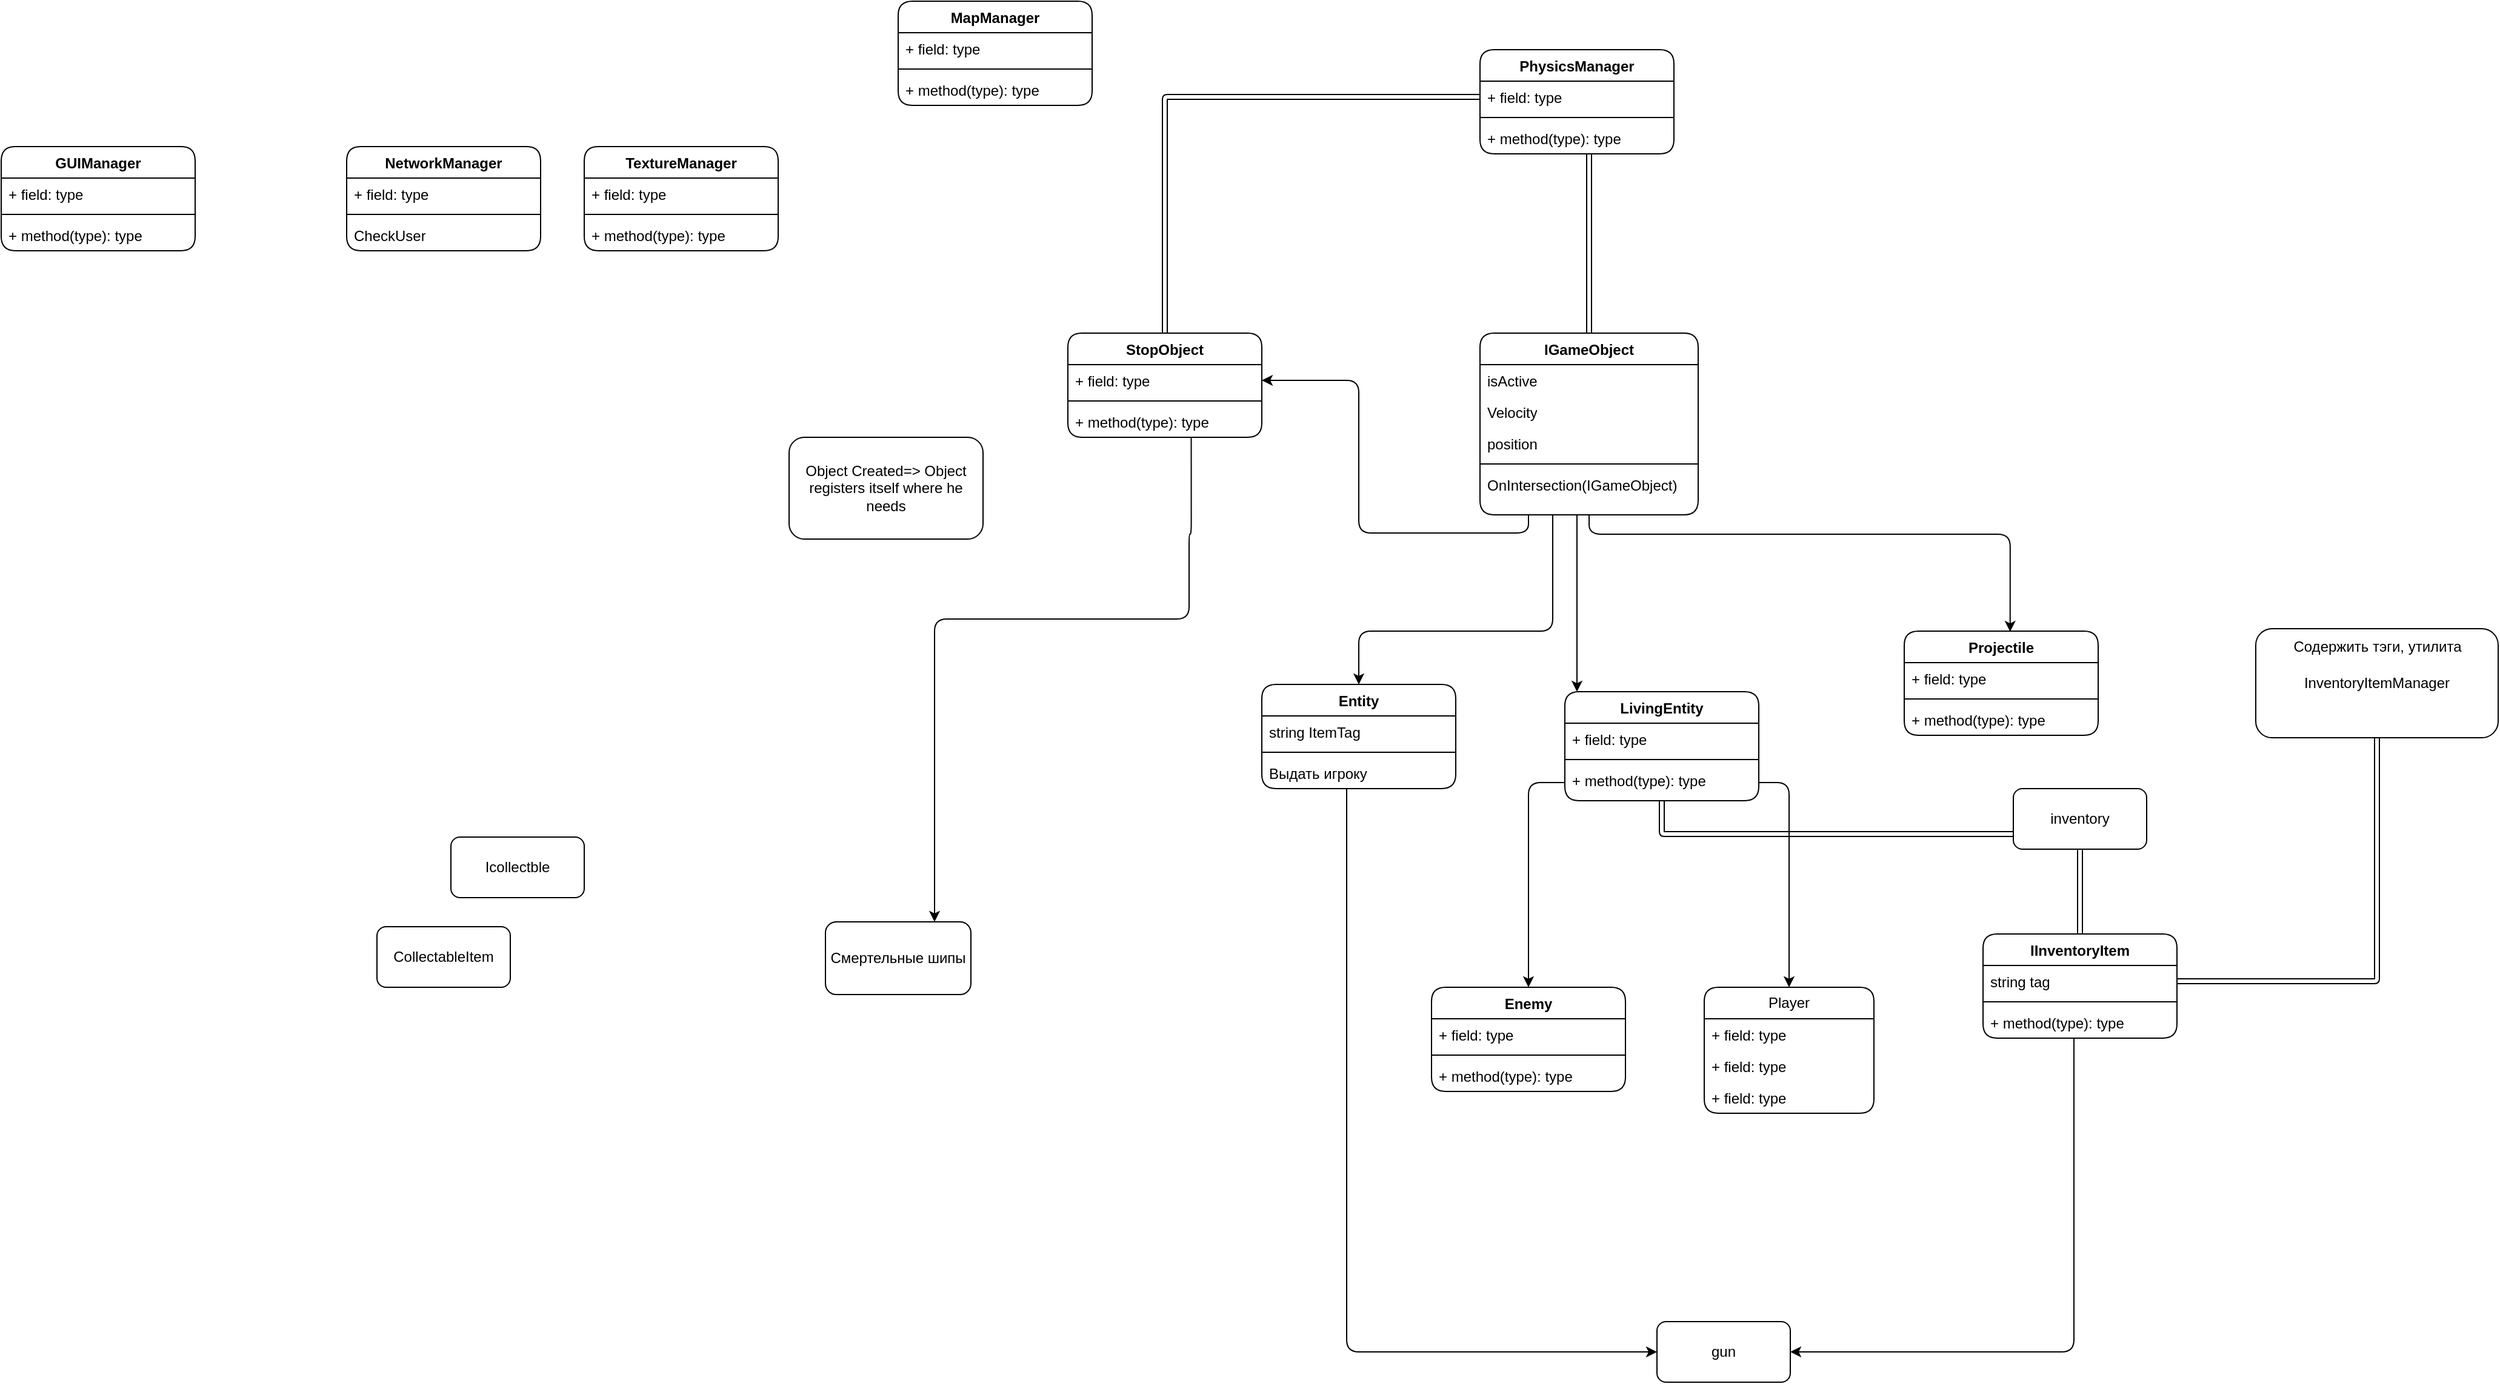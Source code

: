 <mxfile version="21.6.8" type="github">
  <diagram name="Page-1" id="xrVbIxzQs7RLVNrOqRsr">
    <mxGraphModel dx="3929" dy="1676" grid="1" gridSize="10" guides="1" tooltips="1" connect="1" arrows="1" fold="1" page="1" pageScale="1" pageWidth="850" pageHeight="1100" math="0" shadow="0">
      <root>
        <mxCell id="0" />
        <mxCell id="1" parent="0" />
        <mxCell id="t3rC0Jj9k0UUYVAXmxBf-14" value="LivingEntity" style="swimlane;fontStyle=1;align=center;verticalAlign=top;childLayout=stackLayout;horizontal=1;startSize=26;horizontalStack=0;resizeParent=1;resizeParentMax=0;resizeLast=0;collapsible=1;marginBottom=0;whiteSpace=wrap;html=1;rounded=1;" vertex="1" parent="1">
          <mxGeometry x="-610" y="210" width="160" height="90" as="geometry" />
        </mxCell>
        <mxCell id="t3rC0Jj9k0UUYVAXmxBf-15" value="+ field: type" style="text;strokeColor=none;fillColor=none;align=left;verticalAlign=top;spacingLeft=4;spacingRight=4;overflow=hidden;rotatable=0;points=[[0,0.5],[1,0.5]];portConstraint=eastwest;whiteSpace=wrap;html=1;rounded=1;" vertex="1" parent="t3rC0Jj9k0UUYVAXmxBf-14">
          <mxGeometry y="26" width="160" height="26" as="geometry" />
        </mxCell>
        <mxCell id="t3rC0Jj9k0UUYVAXmxBf-16" value="" style="line;strokeWidth=1;fillColor=none;align=left;verticalAlign=middle;spacingTop=-1;spacingLeft=3;spacingRight=3;rotatable=0;labelPosition=right;points=[];portConstraint=eastwest;strokeColor=inherit;rounded=1;" vertex="1" parent="t3rC0Jj9k0UUYVAXmxBf-14">
          <mxGeometry y="52" width="160" height="8" as="geometry" />
        </mxCell>
        <mxCell id="t3rC0Jj9k0UUYVAXmxBf-17" value="+ method(type): type" style="text;strokeColor=none;fillColor=none;align=left;verticalAlign=top;spacingLeft=4;spacingRight=4;overflow=hidden;rotatable=0;points=[[0,0.5],[1,0.5]];portConstraint=eastwest;whiteSpace=wrap;html=1;rounded=1;" vertex="1" parent="t3rC0Jj9k0UUYVAXmxBf-14">
          <mxGeometry y="60" width="160" height="30" as="geometry" />
        </mxCell>
        <mxCell id="t3rC0Jj9k0UUYVAXmxBf-19" value="Enemy" style="swimlane;fontStyle=1;align=center;verticalAlign=top;childLayout=stackLayout;horizontal=1;startSize=26;horizontalStack=0;resizeParent=1;resizeParentMax=0;resizeLast=0;collapsible=1;marginBottom=0;whiteSpace=wrap;html=1;rounded=1;" vertex="1" parent="1">
          <mxGeometry x="-720" y="454" width="160" height="86" as="geometry" />
        </mxCell>
        <mxCell id="t3rC0Jj9k0UUYVAXmxBf-20" value="+ field: type" style="text;strokeColor=none;fillColor=none;align=left;verticalAlign=top;spacingLeft=4;spacingRight=4;overflow=hidden;rotatable=0;points=[[0,0.5],[1,0.5]];portConstraint=eastwest;whiteSpace=wrap;html=1;rounded=1;" vertex="1" parent="t3rC0Jj9k0UUYVAXmxBf-19">
          <mxGeometry y="26" width="160" height="26" as="geometry" />
        </mxCell>
        <mxCell id="t3rC0Jj9k0UUYVAXmxBf-21" value="" style="line;strokeWidth=1;fillColor=none;align=left;verticalAlign=middle;spacingTop=-1;spacingLeft=3;spacingRight=3;rotatable=0;labelPosition=right;points=[];portConstraint=eastwest;strokeColor=inherit;rounded=1;" vertex="1" parent="t3rC0Jj9k0UUYVAXmxBf-19">
          <mxGeometry y="52" width="160" height="8" as="geometry" />
        </mxCell>
        <mxCell id="t3rC0Jj9k0UUYVAXmxBf-22" value="+ method(type): type" style="text;strokeColor=none;fillColor=none;align=left;verticalAlign=top;spacingLeft=4;spacingRight=4;overflow=hidden;rotatable=0;points=[[0,0.5],[1,0.5]];portConstraint=eastwest;whiteSpace=wrap;html=1;rounded=1;" vertex="1" parent="t3rC0Jj9k0UUYVAXmxBf-19">
          <mxGeometry y="60" width="160" height="26" as="geometry" />
        </mxCell>
        <mxCell id="t3rC0Jj9k0UUYVAXmxBf-23" value="Player" style="swimlane;fontStyle=0;childLayout=stackLayout;horizontal=1;startSize=26;fillColor=none;horizontalStack=0;resizeParent=1;resizeParentMax=0;resizeLast=0;collapsible=1;marginBottom=0;whiteSpace=wrap;html=1;rounded=1;" vertex="1" parent="1">
          <mxGeometry x="-495" y="454" width="140" height="104" as="geometry" />
        </mxCell>
        <mxCell id="t3rC0Jj9k0UUYVAXmxBf-24" value="+ field: type" style="text;strokeColor=none;fillColor=none;align=left;verticalAlign=top;spacingLeft=4;spacingRight=4;overflow=hidden;rotatable=0;points=[[0,0.5],[1,0.5]];portConstraint=eastwest;whiteSpace=wrap;html=1;rounded=1;" vertex="1" parent="t3rC0Jj9k0UUYVAXmxBf-23">
          <mxGeometry y="26" width="140" height="26" as="geometry" />
        </mxCell>
        <mxCell id="t3rC0Jj9k0UUYVAXmxBf-25" value="+ field: type" style="text;strokeColor=none;fillColor=none;align=left;verticalAlign=top;spacingLeft=4;spacingRight=4;overflow=hidden;rotatable=0;points=[[0,0.5],[1,0.5]];portConstraint=eastwest;whiteSpace=wrap;html=1;rounded=1;" vertex="1" parent="t3rC0Jj9k0UUYVAXmxBf-23">
          <mxGeometry y="52" width="140" height="26" as="geometry" />
        </mxCell>
        <mxCell id="t3rC0Jj9k0UUYVAXmxBf-26" value="+ field: type" style="text;strokeColor=none;fillColor=none;align=left;verticalAlign=top;spacingLeft=4;spacingRight=4;overflow=hidden;rotatable=0;points=[[0,0.5],[1,0.5]];portConstraint=eastwest;whiteSpace=wrap;html=1;rounded=1;" vertex="1" parent="t3rC0Jj9k0UUYVAXmxBf-23">
          <mxGeometry y="78" width="140" height="26" as="geometry" />
        </mxCell>
        <mxCell id="t3rC0Jj9k0UUYVAXmxBf-27" style="edgeStyle=orthogonalEdgeStyle;rounded=1;orthogonalLoop=1;jettySize=auto;html=1;exitX=1;exitY=0.5;exitDx=0;exitDy=0;entryX=0.5;entryY=0;entryDx=0;entryDy=0;" edge="1" parent="1" source="t3rC0Jj9k0UUYVAXmxBf-17" target="t3rC0Jj9k0UUYVAXmxBf-23">
          <mxGeometry relative="1" as="geometry" />
        </mxCell>
        <mxCell id="t3rC0Jj9k0UUYVAXmxBf-28" style="edgeStyle=orthogonalEdgeStyle;rounded=1;orthogonalLoop=1;jettySize=auto;html=1;exitX=0;exitY=0.5;exitDx=0;exitDy=0;" edge="1" parent="1" source="t3rC0Jj9k0UUYVAXmxBf-17" target="t3rC0Jj9k0UUYVAXmxBf-19">
          <mxGeometry relative="1" as="geometry" />
        </mxCell>
        <mxCell id="t3rC0Jj9k0UUYVAXmxBf-35" value="TextureManager" style="swimlane;fontStyle=1;align=center;verticalAlign=top;childLayout=stackLayout;horizontal=1;startSize=26;horizontalStack=0;resizeParent=1;resizeParentMax=0;resizeLast=0;collapsible=1;marginBottom=0;whiteSpace=wrap;html=1;rounded=1;" vertex="1" parent="1">
          <mxGeometry x="-1419" y="-240" width="160" height="86" as="geometry" />
        </mxCell>
        <mxCell id="t3rC0Jj9k0UUYVAXmxBf-36" value="+ field: type" style="text;strokeColor=none;fillColor=none;align=left;verticalAlign=top;spacingLeft=4;spacingRight=4;overflow=hidden;rotatable=0;points=[[0,0.5],[1,0.5]];portConstraint=eastwest;whiteSpace=wrap;html=1;rounded=1;" vertex="1" parent="t3rC0Jj9k0UUYVAXmxBf-35">
          <mxGeometry y="26" width="160" height="26" as="geometry" />
        </mxCell>
        <mxCell id="t3rC0Jj9k0UUYVAXmxBf-37" value="" style="line;strokeWidth=1;fillColor=none;align=left;verticalAlign=middle;spacingTop=-1;spacingLeft=3;spacingRight=3;rotatable=0;labelPosition=right;points=[];portConstraint=eastwest;strokeColor=inherit;rounded=1;" vertex="1" parent="t3rC0Jj9k0UUYVAXmxBf-35">
          <mxGeometry y="52" width="160" height="8" as="geometry" />
        </mxCell>
        <mxCell id="t3rC0Jj9k0UUYVAXmxBf-38" value="+ method(type): type" style="text;strokeColor=none;fillColor=none;align=left;verticalAlign=top;spacingLeft=4;spacingRight=4;overflow=hidden;rotatable=0;points=[[0,0.5],[1,0.5]];portConstraint=eastwest;whiteSpace=wrap;html=1;rounded=1;" vertex="1" parent="t3rC0Jj9k0UUYVAXmxBf-35">
          <mxGeometry y="60" width="160" height="26" as="geometry" />
        </mxCell>
        <mxCell id="t3rC0Jj9k0UUYVAXmxBf-39" value="GUIManager" style="swimlane;fontStyle=1;align=center;verticalAlign=top;childLayout=stackLayout;horizontal=1;startSize=26;horizontalStack=0;resizeParent=1;resizeParentMax=0;resizeLast=0;collapsible=1;marginBottom=0;whiteSpace=wrap;html=1;rounded=1;" vertex="1" parent="1">
          <mxGeometry x="-1900" y="-240" width="160" height="86" as="geometry" />
        </mxCell>
        <mxCell id="t3rC0Jj9k0UUYVAXmxBf-40" value="+ field: type" style="text;strokeColor=none;fillColor=none;align=left;verticalAlign=top;spacingLeft=4;spacingRight=4;overflow=hidden;rotatable=0;points=[[0,0.5],[1,0.5]];portConstraint=eastwest;whiteSpace=wrap;html=1;rounded=1;" vertex="1" parent="t3rC0Jj9k0UUYVAXmxBf-39">
          <mxGeometry y="26" width="160" height="26" as="geometry" />
        </mxCell>
        <mxCell id="t3rC0Jj9k0UUYVAXmxBf-41" value="" style="line;strokeWidth=1;fillColor=none;align=left;verticalAlign=middle;spacingTop=-1;spacingLeft=3;spacingRight=3;rotatable=0;labelPosition=right;points=[];portConstraint=eastwest;strokeColor=inherit;rounded=1;" vertex="1" parent="t3rC0Jj9k0UUYVAXmxBf-39">
          <mxGeometry y="52" width="160" height="8" as="geometry" />
        </mxCell>
        <mxCell id="t3rC0Jj9k0UUYVAXmxBf-42" value="+ method(type): type" style="text;strokeColor=none;fillColor=none;align=left;verticalAlign=top;spacingLeft=4;spacingRight=4;overflow=hidden;rotatable=0;points=[[0,0.5],[1,0.5]];portConstraint=eastwest;whiteSpace=wrap;html=1;rounded=1;" vertex="1" parent="t3rC0Jj9k0UUYVAXmxBf-39">
          <mxGeometry y="60" width="160" height="26" as="geometry" />
        </mxCell>
        <mxCell id="t3rC0Jj9k0UUYVAXmxBf-43" value="MapManager&lt;br&gt;" style="swimlane;fontStyle=1;align=center;verticalAlign=top;childLayout=stackLayout;horizontal=1;startSize=26;horizontalStack=0;resizeParent=1;resizeParentMax=0;resizeLast=0;collapsible=1;marginBottom=0;whiteSpace=wrap;html=1;rounded=1;" vertex="1" parent="1">
          <mxGeometry x="-1160" y="-360" width="160" height="86" as="geometry" />
        </mxCell>
        <mxCell id="t3rC0Jj9k0UUYVAXmxBf-44" value="+ field: type" style="text;strokeColor=none;fillColor=none;align=left;verticalAlign=top;spacingLeft=4;spacingRight=4;overflow=hidden;rotatable=0;points=[[0,0.5],[1,0.5]];portConstraint=eastwest;whiteSpace=wrap;html=1;rounded=1;" vertex="1" parent="t3rC0Jj9k0UUYVAXmxBf-43">
          <mxGeometry y="26" width="160" height="26" as="geometry" />
        </mxCell>
        <mxCell id="t3rC0Jj9k0UUYVAXmxBf-45" value="" style="line;strokeWidth=1;fillColor=none;align=left;verticalAlign=middle;spacingTop=-1;spacingLeft=3;spacingRight=3;rotatable=0;labelPosition=right;points=[];portConstraint=eastwest;strokeColor=inherit;rounded=1;" vertex="1" parent="t3rC0Jj9k0UUYVAXmxBf-43">
          <mxGeometry y="52" width="160" height="8" as="geometry" />
        </mxCell>
        <mxCell id="t3rC0Jj9k0UUYVAXmxBf-46" value="+ method(type): type" style="text;strokeColor=none;fillColor=none;align=left;verticalAlign=top;spacingLeft=4;spacingRight=4;overflow=hidden;rotatable=0;points=[[0,0.5],[1,0.5]];portConstraint=eastwest;whiteSpace=wrap;html=1;rounded=1;" vertex="1" parent="t3rC0Jj9k0UUYVAXmxBf-43">
          <mxGeometry y="60" width="160" height="26" as="geometry" />
        </mxCell>
        <mxCell id="t3rC0Jj9k0UUYVAXmxBf-75" style="edgeStyle=orthogonalEdgeStyle;rounded=1;orthogonalLoop=1;jettySize=auto;html=1;" edge="1" parent="1" source="t3rC0Jj9k0UUYVAXmxBf-47" target="t3rC0Jj9k0UUYVAXmxBf-14">
          <mxGeometry relative="1" as="geometry">
            <Array as="points">
              <mxPoint x="-600" y="150" />
              <mxPoint x="-600" y="150" />
            </Array>
          </mxGeometry>
        </mxCell>
        <mxCell id="t3rC0Jj9k0UUYVAXmxBf-90" style="edgeStyle=orthogonalEdgeStyle;rounded=1;orthogonalLoop=1;jettySize=auto;html=1;entryX=1;entryY=0.5;entryDx=0;entryDy=0;" edge="1" parent="1" source="t3rC0Jj9k0UUYVAXmxBf-47" target="t3rC0Jj9k0UUYVAXmxBf-65">
          <mxGeometry relative="1" as="geometry">
            <Array as="points">
              <mxPoint x="-640" y="79" />
              <mxPoint x="-780" y="79" />
              <mxPoint x="-780" y="-47" />
            </Array>
          </mxGeometry>
        </mxCell>
        <mxCell id="t3rC0Jj9k0UUYVAXmxBf-96" style="edgeStyle=orthogonalEdgeStyle;rounded=1;orthogonalLoop=1;jettySize=auto;html=1;entryX=0.546;entryY=0.006;entryDx=0;entryDy=0;entryPerimeter=0;" edge="1" parent="1" source="t3rC0Jj9k0UUYVAXmxBf-47" target="t3rC0Jj9k0UUYVAXmxBf-91">
          <mxGeometry relative="1" as="geometry">
            <Array as="points">
              <mxPoint x="-590" y="80" />
              <mxPoint x="-243" y="80" />
            </Array>
          </mxGeometry>
        </mxCell>
        <mxCell id="t3rC0Jj9k0UUYVAXmxBf-108" style="edgeStyle=orthogonalEdgeStyle;rounded=1;orthogonalLoop=1;jettySize=auto;html=1;entryX=0.75;entryY=0;entryDx=0;entryDy=0;exitX=0.636;exitY=0.987;exitDx=0;exitDy=0;exitPerimeter=0;" edge="1" parent="1" source="t3rC0Jj9k0UUYVAXmxBf-67" target="t3rC0Jj9k0UUYVAXmxBf-109">
          <mxGeometry relative="1" as="geometry">
            <mxPoint x="-1130" y="310" as="targetPoint" />
            <mxPoint x="-880" y="90" as="sourcePoint" />
            <Array as="points">
              <mxPoint x="-918" y="80" />
              <mxPoint x="-920" y="80" />
              <mxPoint x="-920" y="150" />
              <mxPoint x="-1130" y="150" />
            </Array>
          </mxGeometry>
        </mxCell>
        <mxCell id="t3rC0Jj9k0UUYVAXmxBf-47" value="IGameObject" style="swimlane;fontStyle=1;align=center;verticalAlign=top;childLayout=stackLayout;horizontal=1;startSize=26;horizontalStack=0;resizeParent=1;resizeParentMax=0;resizeLast=0;collapsible=1;marginBottom=0;whiteSpace=wrap;html=1;rounded=1;" vertex="1" parent="1">
          <mxGeometry x="-680" y="-86" width="180" height="150" as="geometry" />
        </mxCell>
        <mxCell id="t3rC0Jj9k0UUYVAXmxBf-48" value="isActive" style="text;strokeColor=none;fillColor=none;align=left;verticalAlign=top;spacingLeft=4;spacingRight=4;overflow=hidden;rotatable=0;points=[[0,0.5],[1,0.5]];portConstraint=eastwest;whiteSpace=wrap;html=1;rounded=1;" vertex="1" parent="t3rC0Jj9k0UUYVAXmxBf-47">
          <mxGeometry y="26" width="180" height="26" as="geometry" />
        </mxCell>
        <mxCell id="t3rC0Jj9k0UUYVAXmxBf-88" value="Velocity" style="text;strokeColor=none;fillColor=none;align=left;verticalAlign=top;spacingLeft=4;spacingRight=4;overflow=hidden;rotatable=0;points=[[0,0.5],[1,0.5]];portConstraint=eastwest;whiteSpace=wrap;html=1;rounded=1;" vertex="1" parent="t3rC0Jj9k0UUYVAXmxBf-47">
          <mxGeometry y="52" width="180" height="26" as="geometry" />
        </mxCell>
        <mxCell id="t3rC0Jj9k0UUYVAXmxBf-89" value="position" style="text;strokeColor=none;fillColor=none;align=left;verticalAlign=top;spacingLeft=4;spacingRight=4;overflow=hidden;rotatable=0;points=[[0,0.5],[1,0.5]];portConstraint=eastwest;whiteSpace=wrap;html=1;rounded=1;" vertex="1" parent="t3rC0Jj9k0UUYVAXmxBf-47">
          <mxGeometry y="78" width="180" height="26" as="geometry" />
        </mxCell>
        <mxCell id="t3rC0Jj9k0UUYVAXmxBf-49" value="" style="line;strokeWidth=1;fillColor=none;align=left;verticalAlign=middle;spacingTop=-1;spacingLeft=3;spacingRight=3;rotatable=0;labelPosition=right;points=[];portConstraint=eastwest;strokeColor=inherit;rounded=1;" vertex="1" parent="t3rC0Jj9k0UUYVAXmxBf-47">
          <mxGeometry y="104" width="180" height="8" as="geometry" />
        </mxCell>
        <mxCell id="t3rC0Jj9k0UUYVAXmxBf-50" value="OnIntersection(IGameObject)" style="text;strokeColor=none;fillColor=none;align=left;verticalAlign=top;spacingLeft=4;spacingRight=4;overflow=hidden;rotatable=0;points=[[0,0.5],[1,0.5]];portConstraint=eastwest;whiteSpace=wrap;html=1;rounded=1;" vertex="1" parent="t3rC0Jj9k0UUYVAXmxBf-47">
          <mxGeometry y="112" width="180" height="38" as="geometry" />
        </mxCell>
        <mxCell id="t3rC0Jj9k0UUYVAXmxBf-62" style="edgeStyle=orthogonalEdgeStyle;rounded=1;orthogonalLoop=1;jettySize=auto;html=1;shape=link;" edge="1" parent="1" source="t3rC0Jj9k0UUYVAXmxBf-51" target="t3rC0Jj9k0UUYVAXmxBf-47">
          <mxGeometry relative="1" as="geometry">
            <Array as="points">
              <mxPoint x="-590" y="-190" />
              <mxPoint x="-590" y="-190" />
            </Array>
          </mxGeometry>
        </mxCell>
        <mxCell id="t3rC0Jj9k0UUYVAXmxBf-51" value="PhysicsManager" style="swimlane;fontStyle=1;align=center;verticalAlign=top;childLayout=stackLayout;horizontal=1;startSize=26;horizontalStack=0;resizeParent=1;resizeParentMax=0;resizeLast=0;collapsible=1;marginBottom=0;whiteSpace=wrap;html=1;rounded=1;" vertex="1" parent="1">
          <mxGeometry x="-680" y="-320" width="160" height="86" as="geometry" />
        </mxCell>
        <mxCell id="t3rC0Jj9k0UUYVAXmxBf-52" value="+ field: type" style="text;strokeColor=none;fillColor=none;align=left;verticalAlign=top;spacingLeft=4;spacingRight=4;overflow=hidden;rotatable=0;points=[[0,0.5],[1,0.5]];portConstraint=eastwest;whiteSpace=wrap;html=1;rounded=1;" vertex="1" parent="t3rC0Jj9k0UUYVAXmxBf-51">
          <mxGeometry y="26" width="160" height="26" as="geometry" />
        </mxCell>
        <mxCell id="t3rC0Jj9k0UUYVAXmxBf-53" value="" style="line;strokeWidth=1;fillColor=none;align=left;verticalAlign=middle;spacingTop=-1;spacingLeft=3;spacingRight=3;rotatable=0;labelPosition=right;points=[];portConstraint=eastwest;strokeColor=inherit;rounded=1;" vertex="1" parent="t3rC0Jj9k0UUYVAXmxBf-51">
          <mxGeometry y="52" width="160" height="8" as="geometry" />
        </mxCell>
        <mxCell id="t3rC0Jj9k0UUYVAXmxBf-54" value="+ method(type): type" style="text;strokeColor=none;fillColor=none;align=left;verticalAlign=top;spacingLeft=4;spacingRight=4;overflow=hidden;rotatable=0;points=[[0,0.5],[1,0.5]];portConstraint=eastwest;whiteSpace=wrap;html=1;rounded=1;" vertex="1" parent="t3rC0Jj9k0UUYVAXmxBf-51">
          <mxGeometry y="60" width="160" height="26" as="geometry" />
        </mxCell>
        <mxCell id="t3rC0Jj9k0UUYVAXmxBf-84" style="edgeStyle=orthogonalEdgeStyle;rounded=1;orthogonalLoop=1;jettySize=auto;html=1;entryX=0;entryY=0.5;entryDx=0;entryDy=0;" edge="1" parent="1" source="t3rC0Jj9k0UUYVAXmxBf-57" target="t3rC0Jj9k0UUYVAXmxBf-81">
          <mxGeometry relative="1" as="geometry">
            <Array as="points">
              <mxPoint x="-790" y="755" />
            </Array>
          </mxGeometry>
        </mxCell>
        <mxCell id="t3rC0Jj9k0UUYVAXmxBf-57" value="Entity" style="swimlane;fontStyle=1;align=center;verticalAlign=top;childLayout=stackLayout;horizontal=1;startSize=26;horizontalStack=0;resizeParent=1;resizeParentMax=0;resizeLast=0;collapsible=1;marginBottom=0;whiteSpace=wrap;html=1;rounded=1;" vertex="1" parent="1">
          <mxGeometry x="-860" y="204" width="160" height="86" as="geometry" />
        </mxCell>
        <mxCell id="t3rC0Jj9k0UUYVAXmxBf-58" value="string ItemTag" style="text;strokeColor=none;fillColor=none;align=left;verticalAlign=top;spacingLeft=4;spacingRight=4;overflow=hidden;rotatable=0;points=[[0,0.5],[1,0.5]];portConstraint=eastwest;whiteSpace=wrap;html=1;rounded=1;" vertex="1" parent="t3rC0Jj9k0UUYVAXmxBf-57">
          <mxGeometry y="26" width="160" height="26" as="geometry" />
        </mxCell>
        <mxCell id="t3rC0Jj9k0UUYVAXmxBf-59" value="" style="line;strokeWidth=1;fillColor=none;align=left;verticalAlign=middle;spacingTop=-1;spacingLeft=3;spacingRight=3;rotatable=0;labelPosition=right;points=[];portConstraint=eastwest;strokeColor=inherit;rounded=1;" vertex="1" parent="t3rC0Jj9k0UUYVAXmxBf-57">
          <mxGeometry y="52" width="160" height="8" as="geometry" />
        </mxCell>
        <mxCell id="t3rC0Jj9k0UUYVAXmxBf-60" value="Выдать игроку" style="text;strokeColor=none;fillColor=none;align=left;verticalAlign=top;spacingLeft=4;spacingRight=4;overflow=hidden;rotatable=0;points=[[0,0.5],[1,0.5]];portConstraint=eastwest;whiteSpace=wrap;html=1;rounded=1;" vertex="1" parent="t3rC0Jj9k0UUYVAXmxBf-57">
          <mxGeometry y="60" width="160" height="26" as="geometry" />
        </mxCell>
        <mxCell id="t3rC0Jj9k0UUYVAXmxBf-63" style="edgeStyle=orthogonalEdgeStyle;rounded=1;orthogonalLoop=1;jettySize=auto;html=1;entryX=0.5;entryY=0;entryDx=0;entryDy=0;" edge="1" parent="1" source="t3rC0Jj9k0UUYVAXmxBf-50" target="t3rC0Jj9k0UUYVAXmxBf-57">
          <mxGeometry relative="1" as="geometry">
            <Array as="points">
              <mxPoint x="-620" y="160" />
              <mxPoint x="-780" y="160" />
            </Array>
          </mxGeometry>
        </mxCell>
        <mxCell id="t3rC0Jj9k0UUYVAXmxBf-64" value="StopObject" style="swimlane;fontStyle=1;align=center;verticalAlign=top;childLayout=stackLayout;horizontal=1;startSize=26;horizontalStack=0;resizeParent=1;resizeParentMax=0;resizeLast=0;collapsible=1;marginBottom=0;whiteSpace=wrap;html=1;rounded=1;" vertex="1" parent="1">
          <mxGeometry x="-1020" y="-86" width="160" height="86" as="geometry" />
        </mxCell>
        <mxCell id="t3rC0Jj9k0UUYVAXmxBf-65" value="+ field: type" style="text;strokeColor=none;fillColor=none;align=left;verticalAlign=top;spacingLeft=4;spacingRight=4;overflow=hidden;rotatable=0;points=[[0,0.5],[1,0.5]];portConstraint=eastwest;whiteSpace=wrap;html=1;rounded=1;" vertex="1" parent="t3rC0Jj9k0UUYVAXmxBf-64">
          <mxGeometry y="26" width="160" height="26" as="geometry" />
        </mxCell>
        <mxCell id="t3rC0Jj9k0UUYVAXmxBf-66" value="" style="line;strokeWidth=1;fillColor=none;align=left;verticalAlign=middle;spacingTop=-1;spacingLeft=3;spacingRight=3;rotatable=0;labelPosition=right;points=[];portConstraint=eastwest;strokeColor=inherit;rounded=1;" vertex="1" parent="t3rC0Jj9k0UUYVAXmxBf-64">
          <mxGeometry y="52" width="160" height="8" as="geometry" />
        </mxCell>
        <mxCell id="t3rC0Jj9k0UUYVAXmxBf-67" value="+ method(type): type" style="text;strokeColor=none;fillColor=none;align=left;verticalAlign=top;spacingLeft=4;spacingRight=4;overflow=hidden;rotatable=0;points=[[0,0.5],[1,0.5]];portConstraint=eastwest;whiteSpace=wrap;html=1;rounded=1;" vertex="1" parent="t3rC0Jj9k0UUYVAXmxBf-64">
          <mxGeometry y="60" width="160" height="26" as="geometry" />
        </mxCell>
        <mxCell id="t3rC0Jj9k0UUYVAXmxBf-68" style="edgeStyle=orthogonalEdgeStyle;rounded=1;orthogonalLoop=1;jettySize=auto;html=1;entryX=0.5;entryY=0;entryDx=0;entryDy=0;shape=link;" edge="1" parent="1" source="t3rC0Jj9k0UUYVAXmxBf-52" target="t3rC0Jj9k0UUYVAXmxBf-64">
          <mxGeometry relative="1" as="geometry" />
        </mxCell>
        <mxCell id="t3rC0Jj9k0UUYVAXmxBf-70" value="Object Created=&amp;gt; Object registers itself where he needs" style="html=1;whiteSpace=wrap;rounded=1;" vertex="1" parent="1">
          <mxGeometry x="-1250" width="160" height="84" as="geometry" />
        </mxCell>
        <mxCell id="t3rC0Jj9k0UUYVAXmxBf-71" value="IInventoryItem" style="swimlane;fontStyle=1;align=center;verticalAlign=top;childLayout=stackLayout;horizontal=1;startSize=26;horizontalStack=0;resizeParent=1;resizeParentMax=0;resizeLast=0;collapsible=1;marginBottom=0;whiteSpace=wrap;html=1;rounded=1;" vertex="1" parent="1">
          <mxGeometry x="-265" y="410" width="160" height="86" as="geometry" />
        </mxCell>
        <mxCell id="t3rC0Jj9k0UUYVAXmxBf-72" value="string tag" style="text;strokeColor=none;fillColor=none;align=left;verticalAlign=top;spacingLeft=4;spacingRight=4;overflow=hidden;rotatable=0;points=[[0,0.5],[1,0.5]];portConstraint=eastwest;whiteSpace=wrap;html=1;rounded=1;" vertex="1" parent="t3rC0Jj9k0UUYVAXmxBf-71">
          <mxGeometry y="26" width="160" height="26" as="geometry" />
        </mxCell>
        <mxCell id="t3rC0Jj9k0UUYVAXmxBf-73" value="" style="line;strokeWidth=1;fillColor=none;align=left;verticalAlign=middle;spacingTop=-1;spacingLeft=3;spacingRight=3;rotatable=0;labelPosition=right;points=[];portConstraint=eastwest;strokeColor=inherit;rounded=1;" vertex="1" parent="t3rC0Jj9k0UUYVAXmxBf-71">
          <mxGeometry y="52" width="160" height="8" as="geometry" />
        </mxCell>
        <mxCell id="t3rC0Jj9k0UUYVAXmxBf-74" value="+ method(type): type" style="text;strokeColor=none;fillColor=none;align=left;verticalAlign=top;spacingLeft=4;spacingRight=4;overflow=hidden;rotatable=0;points=[[0,0.5],[1,0.5]];portConstraint=eastwest;whiteSpace=wrap;html=1;rounded=1;" vertex="1" parent="t3rC0Jj9k0UUYVAXmxBf-71">
          <mxGeometry y="60" width="160" height="26" as="geometry" />
        </mxCell>
        <mxCell id="t3rC0Jj9k0UUYVAXmxBf-80" style="edgeStyle=orthogonalEdgeStyle;rounded=1;orthogonalLoop=1;jettySize=auto;html=1;entryX=0.5;entryY=0;entryDx=0;entryDy=0;shape=link;" edge="1" parent="1" source="t3rC0Jj9k0UUYVAXmxBf-77" target="t3rC0Jj9k0UUYVAXmxBf-71">
          <mxGeometry relative="1" as="geometry" />
        </mxCell>
        <mxCell id="t3rC0Jj9k0UUYVAXmxBf-77" value="inventory" style="html=1;whiteSpace=wrap;rounded=1;" vertex="1" parent="1">
          <mxGeometry x="-240" y="290" width="110" height="50" as="geometry" />
        </mxCell>
        <mxCell id="t3rC0Jj9k0UUYVAXmxBf-79" style="edgeStyle=orthogonalEdgeStyle;rounded=1;orthogonalLoop=1;jettySize=auto;html=1;entryX=0;entryY=0.75;entryDx=0;entryDy=0;shape=link;" edge="1" parent="1" source="t3rC0Jj9k0UUYVAXmxBf-14" target="t3rC0Jj9k0UUYVAXmxBf-77">
          <mxGeometry relative="1" as="geometry">
            <Array as="points">
              <mxPoint x="-530" y="328" />
            </Array>
          </mxGeometry>
        </mxCell>
        <mxCell id="t3rC0Jj9k0UUYVAXmxBf-81" value="gun" style="html=1;whiteSpace=wrap;rounded=1;" vertex="1" parent="1">
          <mxGeometry x="-534" y="730" width="110" height="50" as="geometry" />
        </mxCell>
        <mxCell id="t3rC0Jj9k0UUYVAXmxBf-82" style="edgeStyle=orthogonalEdgeStyle;rounded=1;orthogonalLoop=1;jettySize=auto;html=1;entryX=1;entryY=0.5;entryDx=0;entryDy=0;" edge="1" parent="1" source="t3rC0Jj9k0UUYVAXmxBf-74" target="t3rC0Jj9k0UUYVAXmxBf-81">
          <mxGeometry relative="1" as="geometry">
            <Array as="points">
              <mxPoint x="-190" y="755" />
            </Array>
          </mxGeometry>
        </mxCell>
        <mxCell id="t3rC0Jj9k0UUYVAXmxBf-91" value="Projectile" style="swimlane;fontStyle=1;align=center;verticalAlign=top;childLayout=stackLayout;horizontal=1;startSize=26;horizontalStack=0;resizeParent=1;resizeParentMax=0;resizeLast=0;collapsible=1;marginBottom=0;whiteSpace=wrap;html=1;rounded=1;" vertex="1" parent="1">
          <mxGeometry x="-330" y="160" width="160" height="86" as="geometry" />
        </mxCell>
        <mxCell id="t3rC0Jj9k0UUYVAXmxBf-92" value="+ field: type" style="text;strokeColor=none;fillColor=none;align=left;verticalAlign=top;spacingLeft=4;spacingRight=4;overflow=hidden;rotatable=0;points=[[0,0.5],[1,0.5]];portConstraint=eastwest;whiteSpace=wrap;html=1;" vertex="1" parent="t3rC0Jj9k0UUYVAXmxBf-91">
          <mxGeometry y="26" width="160" height="26" as="geometry" />
        </mxCell>
        <mxCell id="t3rC0Jj9k0UUYVAXmxBf-93" value="" style="line;strokeWidth=1;fillColor=none;align=left;verticalAlign=middle;spacingTop=-1;spacingLeft=3;spacingRight=3;rotatable=0;labelPosition=right;points=[];portConstraint=eastwest;strokeColor=inherit;rounded=1;" vertex="1" parent="t3rC0Jj9k0UUYVAXmxBf-91">
          <mxGeometry y="52" width="160" height="8" as="geometry" />
        </mxCell>
        <mxCell id="t3rC0Jj9k0UUYVAXmxBf-94" value="+ method(type): type" style="text;strokeColor=none;fillColor=none;align=left;verticalAlign=top;spacingLeft=4;spacingRight=4;overflow=hidden;rotatable=0;points=[[0,0.5],[1,0.5]];portConstraint=eastwest;whiteSpace=wrap;html=1;" vertex="1" parent="t3rC0Jj9k0UUYVAXmxBf-91">
          <mxGeometry y="60" width="160" height="26" as="geometry" />
        </mxCell>
        <mxCell id="t3rC0Jj9k0UUYVAXmxBf-97" value="CollectableItem" style="html=1;whiteSpace=wrap;rounded=1;" vertex="1" parent="1">
          <mxGeometry x="-1590" y="404" width="110" height="50" as="geometry" />
        </mxCell>
        <mxCell id="t3rC0Jj9k0UUYVAXmxBf-98" value="Icollectble" style="html=1;whiteSpace=wrap;rounded=1;" vertex="1" parent="1">
          <mxGeometry x="-1529" y="330" width="110" height="50" as="geometry" />
        </mxCell>
        <mxCell id="t3rC0Jj9k0UUYVAXmxBf-101" style="edgeStyle=orthogonalEdgeStyle;rounded=1;orthogonalLoop=1;jettySize=auto;html=1;entryX=1;entryY=0.5;entryDx=0;entryDy=0;shape=link;" edge="1" parent="1" source="t3rC0Jj9k0UUYVAXmxBf-99" target="t3rC0Jj9k0UUYVAXmxBf-72">
          <mxGeometry relative="1" as="geometry" />
        </mxCell>
        <mxCell id="t3rC0Jj9k0UUYVAXmxBf-99" value="InventoryItemManager" style="html=1;whiteSpace=wrap;rounded=1;" vertex="1" parent="1">
          <mxGeometry x="-40" y="158" width="200" height="90" as="geometry" />
        </mxCell>
        <mxCell id="t3rC0Jj9k0UUYVAXmxBf-106" value="Содержить тэги, утилита&lt;br&gt;" style="text;html=1;align=center;verticalAlign=middle;resizable=0;points=[];autosize=1;strokeColor=none;fillColor=none;" vertex="1" parent="1">
          <mxGeometry x="-20" y="158" width="160" height="30" as="geometry" />
        </mxCell>
        <mxCell id="t3rC0Jj9k0UUYVAXmxBf-109" value="Смертельные шипы" style="whiteSpace=wrap;html=1;rounded=1;" vertex="1" parent="1">
          <mxGeometry x="-1220" y="400" width="120" height="60" as="geometry" />
        </mxCell>
        <mxCell id="t3rC0Jj9k0UUYVAXmxBf-110" value="NetworkManager&lt;br&gt;" style="swimlane;fontStyle=1;align=center;verticalAlign=top;childLayout=stackLayout;horizontal=1;startSize=26;horizontalStack=0;resizeParent=1;resizeParentMax=0;resizeLast=0;collapsible=1;marginBottom=0;whiteSpace=wrap;html=1;rounded=1;" vertex="1" parent="1">
          <mxGeometry x="-1615" y="-240" width="160" height="86" as="geometry" />
        </mxCell>
        <mxCell id="t3rC0Jj9k0UUYVAXmxBf-111" value="+ field: type" style="text;strokeColor=none;fillColor=none;align=left;verticalAlign=top;spacingLeft=4;spacingRight=4;overflow=hidden;rotatable=0;points=[[0,0.5],[1,0.5]];portConstraint=eastwest;whiteSpace=wrap;html=1;" vertex="1" parent="t3rC0Jj9k0UUYVAXmxBf-110">
          <mxGeometry y="26" width="160" height="26" as="geometry" />
        </mxCell>
        <mxCell id="t3rC0Jj9k0UUYVAXmxBf-112" value="" style="line;strokeWidth=1;fillColor=none;align=left;verticalAlign=middle;spacingTop=-1;spacingLeft=3;spacingRight=3;rotatable=0;labelPosition=right;points=[];portConstraint=eastwest;strokeColor=inherit;rounded=1;" vertex="1" parent="t3rC0Jj9k0UUYVAXmxBf-110">
          <mxGeometry y="52" width="160" height="8" as="geometry" />
        </mxCell>
        <mxCell id="t3rC0Jj9k0UUYVAXmxBf-113" value="CheckUser" style="text;strokeColor=none;fillColor=none;align=left;verticalAlign=top;spacingLeft=4;spacingRight=4;overflow=hidden;rotatable=0;points=[[0,0.5],[1,0.5]];portConstraint=eastwest;whiteSpace=wrap;html=1;" vertex="1" parent="t3rC0Jj9k0UUYVAXmxBf-110">
          <mxGeometry y="60" width="160" height="26" as="geometry" />
        </mxCell>
      </root>
    </mxGraphModel>
  </diagram>
</mxfile>
